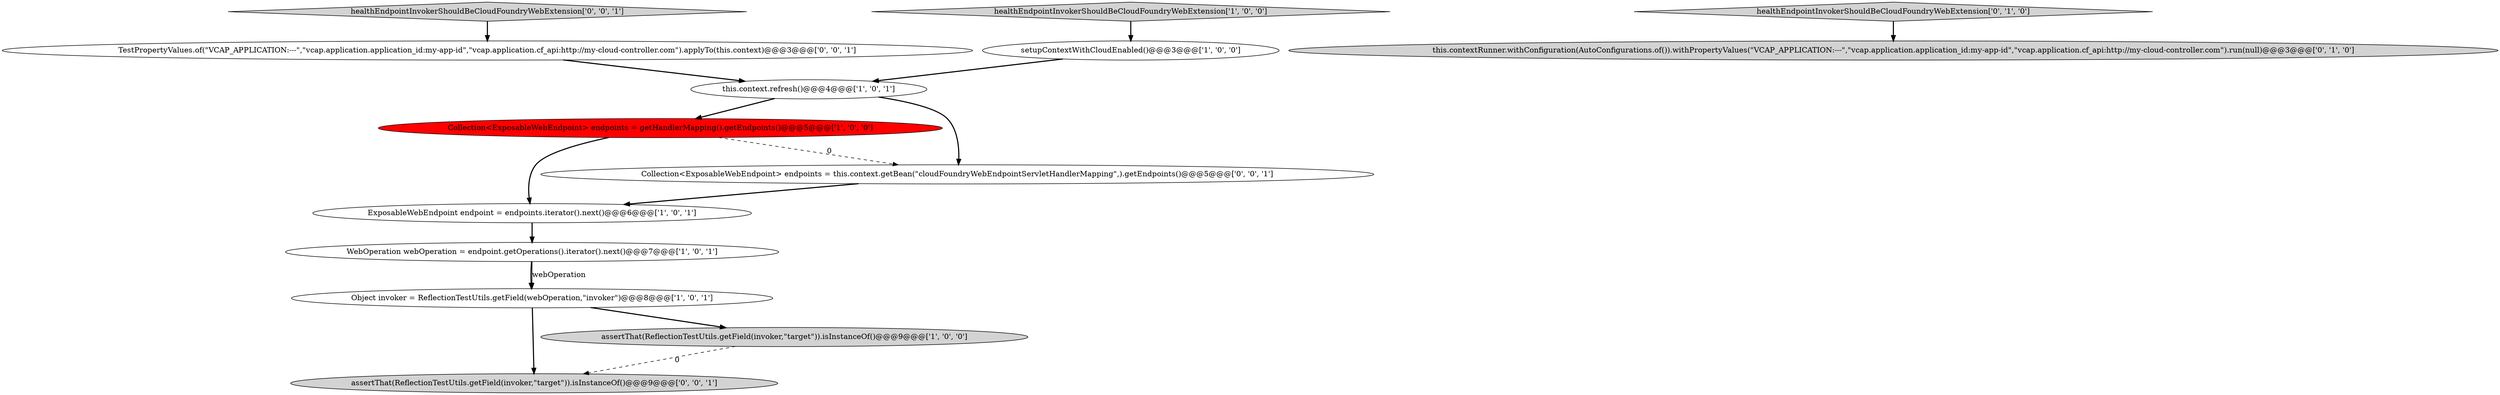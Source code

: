 digraph {
12 [style = filled, label = "assertThat(ReflectionTestUtils.getField(invoker,\"target\")).isInstanceOf()@@@9@@@['0', '0', '1']", fillcolor = lightgray, shape = ellipse image = "AAA0AAABBB3BBB"];
11 [style = filled, label = "healthEndpointInvokerShouldBeCloudFoundryWebExtension['0', '0', '1']", fillcolor = lightgray, shape = diamond image = "AAA0AAABBB3BBB"];
3 [style = filled, label = "healthEndpointInvokerShouldBeCloudFoundryWebExtension['1', '0', '0']", fillcolor = lightgray, shape = diamond image = "AAA0AAABBB1BBB"];
9 [style = filled, label = "this.contextRunner.withConfiguration(AutoConfigurations.of()).withPropertyValues(\"VCAP_APPLICATION:---\",\"vcap.application.application_id:my-app-id\",\"vcap.application.cf_api:http://my-cloud-controller.com\").run(null)@@@3@@@['0', '1', '0']", fillcolor = lightgray, shape = ellipse image = "AAA0AAABBB2BBB"];
2 [style = filled, label = "Collection<ExposableWebEndpoint> endpoints = getHandlerMapping().getEndpoints()@@@5@@@['1', '0', '0']", fillcolor = red, shape = ellipse image = "AAA1AAABBB1BBB"];
13 [style = filled, label = "Collection<ExposableWebEndpoint> endpoints = this.context.getBean(\"cloudFoundryWebEndpointServletHandlerMapping\",).getEndpoints()@@@5@@@['0', '0', '1']", fillcolor = white, shape = ellipse image = "AAA0AAABBB3BBB"];
7 [style = filled, label = "Object invoker = ReflectionTestUtils.getField(webOperation,\"invoker\")@@@8@@@['1', '0', '1']", fillcolor = white, shape = ellipse image = "AAA0AAABBB1BBB"];
5 [style = filled, label = "this.context.refresh()@@@4@@@['1', '0', '1']", fillcolor = white, shape = ellipse image = "AAA0AAABBB1BBB"];
4 [style = filled, label = "ExposableWebEndpoint endpoint = endpoints.iterator().next()@@@6@@@['1', '0', '1']", fillcolor = white, shape = ellipse image = "AAA0AAABBB1BBB"];
10 [style = filled, label = "TestPropertyValues.of(\"VCAP_APPLICATION:---\",\"vcap.application.application_id:my-app-id\",\"vcap.application.cf_api:http://my-cloud-controller.com\").applyTo(this.context)@@@3@@@['0', '0', '1']", fillcolor = white, shape = ellipse image = "AAA0AAABBB3BBB"];
0 [style = filled, label = "setupContextWithCloudEnabled()@@@3@@@['1', '0', '0']", fillcolor = white, shape = ellipse image = "AAA0AAABBB1BBB"];
1 [style = filled, label = "assertThat(ReflectionTestUtils.getField(invoker,\"target\")).isInstanceOf()@@@9@@@['1', '0', '0']", fillcolor = lightgray, shape = ellipse image = "AAA0AAABBB1BBB"];
6 [style = filled, label = "WebOperation webOperation = endpoint.getOperations().iterator().next()@@@7@@@['1', '0', '1']", fillcolor = white, shape = ellipse image = "AAA0AAABBB1BBB"];
8 [style = filled, label = "healthEndpointInvokerShouldBeCloudFoundryWebExtension['0', '1', '0']", fillcolor = lightgray, shape = diamond image = "AAA0AAABBB2BBB"];
1->12 [style = dashed, label="0"];
5->2 [style = bold, label=""];
7->1 [style = bold, label=""];
10->5 [style = bold, label=""];
6->7 [style = bold, label=""];
6->7 [style = solid, label="webOperation"];
4->6 [style = bold, label=""];
2->4 [style = bold, label=""];
7->12 [style = bold, label=""];
11->10 [style = bold, label=""];
5->13 [style = bold, label=""];
2->13 [style = dashed, label="0"];
3->0 [style = bold, label=""];
0->5 [style = bold, label=""];
8->9 [style = bold, label=""];
13->4 [style = bold, label=""];
}
